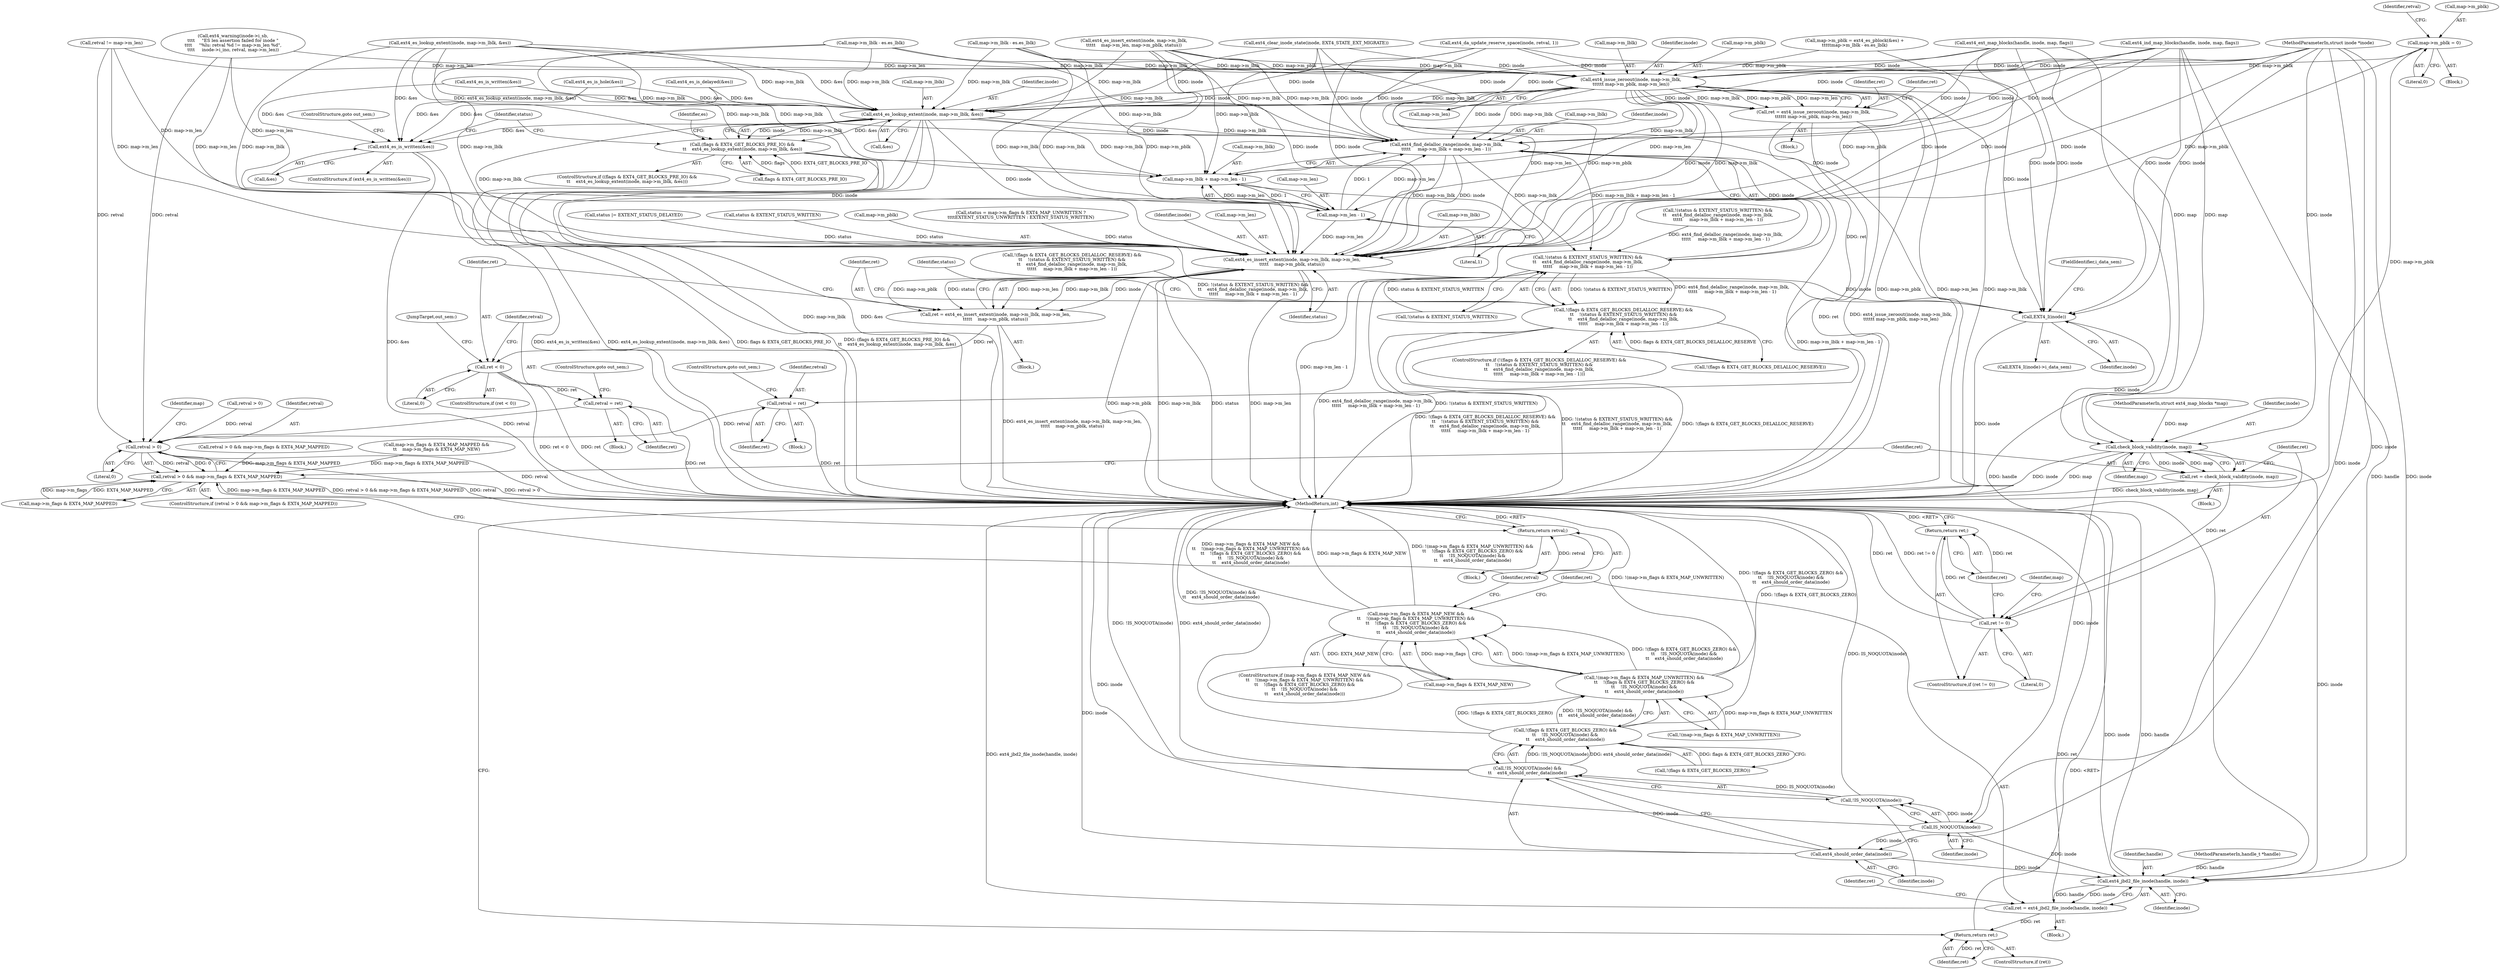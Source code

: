digraph "0_linux_06bd3c36a733ac27962fea7d6f47168841376824@pointer" {
"1000258" [label="(Call,map->m_pblk = 0)"];
"1000584" [label="(Call,ext4_issue_zeroout(inode, map->m_lblk,\n\t\t\t\t\t\t map->m_pblk, map->m_len))"];
"1000582" [label="(Call,ret = ext4_issue_zeroout(inode, map->m_lblk,\n\t\t\t\t\t\t map->m_pblk, map->m_len))"];
"1000598" [label="(Call,retval = ret)"];
"1000690" [label="(Call,retval > 0)"];
"1000689" [label="(Call,retval > 0 && map->m_flags & EXT4_MAP_MAPPED)"];
"1000745" [label="(Return,return retval;)"];
"1000607" [label="(Call,ext4_es_lookup_extent(inode, map->m_lblk, &es))"];
"1000603" [label="(Call,(flags & EXT4_GET_BLOCKS_PRE_IO) &&\n\t\t    ext4_es_lookup_extent(inode, map->m_lblk, &es))"];
"1000616" [label="(Call,ext4_es_is_written(&es))"];
"1000641" [label="(Call,ext4_find_delalloc_range(inode, map->m_lblk,\n\t\t\t\t\t     map->m_lblk + map->m_len - 1))"];
"1000636" [label="(Call,!(status & EXTENT_STATUS_WRITTEN) &&\n\t\t    ext4_find_delalloc_range(inode, map->m_lblk,\n\t\t\t\t\t     map->m_lblk + map->m_len - 1))"];
"1000631" [label="(Call,!(flags & EXT4_GET_BLOCKS_DELALLOC_RESERVE) &&\n\t\t    !(status & EXTENT_STATUS_WRITTEN) &&\n\t\t    ext4_find_delalloc_range(inode, map->m_lblk,\n\t\t\t\t\t     map->m_lblk + map->m_len - 1))"];
"1000660" [label="(Call,ext4_es_insert_extent(inode, map->m_lblk, map->m_len,\n\t\t\t\t\t    map->m_pblk, status))"];
"1000658" [label="(Call,ret = ext4_es_insert_extent(inode, map->m_lblk, map->m_len,\n\t\t\t\t\t    map->m_pblk, status))"];
"1000673" [label="(Call,ret < 0)"];
"1000677" [label="(Call,retval = ret)"];
"1000685" [label="(Call,EXT4_I(inode))"];
"1000701" [label="(Call,check_block_validity(inode, map))"];
"1000699" [label="(Call,ret = check_block_validity(inode, map))"];
"1000705" [label="(Call,ret != 0)"];
"1000708" [label="(Return,return ret;)"];
"1000731" [label="(Call,IS_NOQUOTA(inode))"];
"1000730" [label="(Call,!IS_NOQUOTA(inode))"];
"1000729" [label="(Call,!IS_NOQUOTA(inode) &&\n\t\t    ext4_should_order_data(inode))"];
"1000724" [label="(Call,!(flags & EXT4_GET_BLOCKS_ZERO) &&\n\t\t    !IS_NOQUOTA(inode) &&\n\t\t    ext4_should_order_data(inode))"];
"1000717" [label="(Call,!(map->m_flags & EXT4_MAP_UNWRITTEN) &&\n\t\t    !(flags & EXT4_GET_BLOCKS_ZERO) &&\n\t\t    !IS_NOQUOTA(inode) &&\n\t\t    ext4_should_order_data(inode))"];
"1000711" [label="(Call,map->m_flags & EXT4_MAP_NEW &&\n\t\t    !(map->m_flags & EXT4_MAP_UNWRITTEN) &&\n\t\t    !(flags & EXT4_GET_BLOCKS_ZERO) &&\n\t\t    !IS_NOQUOTA(inode) &&\n\t\t    ext4_should_order_data(inode))"];
"1000733" [label="(Call,ext4_should_order_data(inode))"];
"1000738" [label="(Call,ext4_jbd2_file_inode(handle, inode))"];
"1000736" [label="(Call,ret = ext4_jbd2_file_inode(handle, inode))"];
"1000743" [label="(Return,return ret;)"];
"1000646" [label="(Call,map->m_lblk + map->m_len - 1)"];
"1000650" [label="(Call,map->m_len - 1)"];
"1000177" [label="(Call,ext4_es_lookup_extent(inode, map->m_lblk, &es))"];
"1000660" [label="(Call,ext4_es_insert_extent(inode, map->m_lblk, map->m_len,\n\t\t\t\t\t    map->m_pblk, status))"];
"1000668" [label="(Call,map->m_pblk)"];
"1000651" [label="(Call,map->m_len)"];
"1000597" [label="(Block,)"];
"1000600" [label="(Identifier,ret)"];
"1000745" [label="(Return,return retval;)"];
"1000463" [label="(Call,retval > 0 && map->m_flags & EXT4_MAP_MAPPED)"];
"1000118" [label="(MethodParameterIn,struct ext4_map_blocks *map)"];
"1000706" [label="(Identifier,ret)"];
"1000744" [label="(Identifier,ret)"];
"1000264" [label="(Identifier,retval)"];
"1000406" [label="(Call,ext4_es_insert_extent(inode, map->m_lblk,\n\t\t\t\t\t    map->m_len, map->m_pblk, status))"];
"1000685" [label="(Call,EXT4_I(inode))"];
"1000693" [label="(Call,map->m_flags & EXT4_MAP_MAPPED)"];
"1000642" [label="(Identifier,inode)"];
"1000257" [label="(Block,)"];
"1000731" [label="(Call,IS_NOQUOTA(inode))"];
"1000630" [label="(ControlStructure,if (!(flags & EXT4_GET_BLOCKS_DELALLOC_RESERVE) &&\n\t\t    !(status & EXTENT_STATUS_WRITTEN) &&\n\t\t    ext4_find_delalloc_range(inode, map->m_lblk,\n\t\t\t\t\t     map->m_lblk + map->m_len - 1)))"];
"1000604" [label="(Call,flags & EXT4_GET_BLOCKS_PRE_IO)"];
"1000738" [label="(Call,ext4_jbd2_file_inode(handle, inode))"];
"1000704" [label="(ControlStructure,if (ret != 0))"];
"1000609" [label="(Call,map->m_lblk)"];
"1000689" [label="(Call,retval > 0 && map->m_flags & EXT4_MAP_MAPPED)"];
"1000615" [label="(ControlStructure,if (ext4_es_is_written(&es)))"];
"1000690" [label="(Call,retval > 0)"];
"1000739" [label="(Identifier,handle)"];
"1000710" [label="(ControlStructure,if (map->m_flags & EXT4_MAP_NEW &&\n\t\t    !(map->m_flags & EXT4_MAP_UNWRITTEN) &&\n\t\t    !(flags & EXT4_GET_BLOCKS_ZERO) &&\n\t\t    !IS_NOQUOTA(inode) &&\n\t\t    ext4_should_order_data(inode)))"];
"1000675" [label="(Literal,0)"];
"1000676" [label="(Block,)"];
"1000747" [label="(MethodReturn,int)"];
"1000736" [label="(Call,ret = ext4_jbd2_file_inode(handle, inode))"];
"1000497" [label="(Call,ext4_ext_map_blocks(handle, inode, map, flags))"];
"1000691" [label="(Identifier,retval)"];
"1000225" [label="(Call,map->m_lblk - es.es_lblk)"];
"1000612" [label="(Call,&es)"];
"1000506" [label="(Call,ext4_ind_map_blocks(handle, inode, map, flags))"];
"1000743" [label="(Return,return ret;)"];
"1000662" [label="(Call,map->m_lblk)"];
"1000700" [label="(Identifier,ret)"];
"1000570" [label="(Call,map->m_flags & EXT4_MAP_MAPPED &&\n\t\t    map->m_flags & EXT4_MAP_NEW)"];
"1000116" [label="(MethodParameterIn,handle_t *handle)"];
"1000258" [label="(Call,map->m_pblk = 0)"];
"1000596" [label="(Identifier,ret)"];
"1000679" [label="(Identifier,ret)"];
"1000732" [label="(Identifier,inode)"];
"1000681" [label="(JumpTarget,out_sem:)"];
"1000194" [label="(Call,map->m_pblk = ext4_es_pblock(&es) +\n\t\t\t\t\tmap->m_lblk - es.es_lblk)"];
"1000734" [label="(Identifier,inode)"];
"1000541" [label="(Block,)"];
"1000740" [label="(Identifier,inode)"];
"1000678" [label="(Identifier,retval)"];
"1000671" [label="(Identifier,status)"];
"1000592" [label="(Call,map->m_len)"];
"1000632" [label="(Call,!(flags & EXT4_GET_BLOCKS_DELALLOC_RESERVE))"];
"1000677" [label="(Call,retval = ret)"];
"1000120" [label="(Block,)"];
"1000699" [label="(Call,ret = check_block_validity(inode, map))"];
"1000659" [label="(Identifier,ret)"];
"1000259" [label="(Call,map->m_pblk)"];
"1000672" [label="(ControlStructure,if (ret < 0))"];
"1000117" [label="(MethodParameterIn,struct inode *inode)"];
"1000692" [label="(Literal,0)"];
"1000382" [label="(Call,!(status & EXTENT_STATUS_WRITTEN) &&\n\t\t    ext4_find_delalloc_range(inode, map->m_lblk,\n\t\t\t\t\t     map->m_lblk + map->m_len - 1))"];
"1000741" [label="(ControlStructure,if (ret))"];
"1000733" [label="(Call,ext4_should_order_data(inode))"];
"1000742" [label="(Identifier,ret)"];
"1000656" [label="(Identifier,status)"];
"1000586" [label="(Call,map->m_lblk)"];
"1000643" [label="(Call,map->m_lblk)"];
"1000582" [label="(Call,ret = ext4_issue_zeroout(inode, map->m_lblk,\n\t\t\t\t\t\t map->m_pblk, map->m_len))"];
"1000655" [label="(Call,status |= EXTENT_STATUS_DELAYED)"];
"1000705" [label="(Call,ret != 0)"];
"1000737" [label="(Identifier,ret)"];
"1000718" [label="(Call,!(map->m_flags & EXT4_MAP_UNWRITTEN))"];
"1000254" [label="(Call,ext4_es_is_hole(&es))"];
"1000636" [label="(Call,!(status & EXTENT_STATUS_WRITTEN) &&\n\t\t    ext4_find_delalloc_range(inode, map->m_lblk,\n\t\t\t\t\t     map->m_lblk + map->m_len - 1))"];
"1000709" [label="(Identifier,ret)"];
"1000585" [label="(Identifier,inode)"];
"1000641" [label="(Call,ext4_find_delalloc_range(inode, map->m_lblk,\n\t\t\t\t\t     map->m_lblk + map->m_len - 1))"];
"1000730" [label="(Call,!IS_NOQUOTA(inode))"];
"1000583" [label="(Identifier,ret)"];
"1000711" [label="(Call,map->m_flags & EXT4_MAP_NEW &&\n\t\t    !(map->m_flags & EXT4_MAP_UNWRITTEN) &&\n\t\t    !(flags & EXT4_GET_BLOCKS_ZERO) &&\n\t\t    !IS_NOQUOTA(inode) &&\n\t\t    ext4_should_order_data(inode))"];
"1000638" [label="(Call,status & EXTENT_STATUS_WRITTEN)"];
"1000695" [label="(Identifier,map)"];
"1000746" [label="(Identifier,retval)"];
"1000377" [label="(Call,!(flags & EXT4_GET_BLOCKS_DELALLOC_RESERVE) &&\n\t\t    !(status & EXTENT_STATUS_WRITTEN) &&\n\t\t    ext4_find_delalloc_range(inode, map->m_lblk,\n\t\t\t\t\t     map->m_lblk + map->m_len - 1))"];
"1000647" [label="(Call,map->m_lblk)"];
"1000269" [label="(Call,map->m_lblk - es.es_lblk)"];
"1000620" [label="(Call,status = map->m_flags & EXT4_MAP_UNWRITTEN ?\n\t\t\t\tEXTENT_STATUS_UNWRITTEN : EXTENT_STATUS_WRITTEN)"];
"1000687" [label="(FieldIdentifier,i_data_sem)"];
"1000658" [label="(Call,ret = ext4_es_insert_extent(inode, map->m_lblk, map->m_len,\n\t\t\t\t\t    map->m_pblk, status))"];
"1000650" [label="(Call,map->m_len - 1)"];
"1000619" [label="(ControlStructure,goto out_sem;)"];
"1000522" [label="(Call,ext4_clear_inode_state(inode, EXT4_STATE_EXT_MIGRATE))"];
"1000654" [label="(Literal,1)"];
"1000607" [label="(Call,ext4_es_lookup_extent(inode, map->m_lblk, &es))"];
"1000538" [label="(Call,retval > 0)"];
"1000661" [label="(Identifier,inode)"];
"1000545" [label="(Call,retval != map->m_len)"];
"1000665" [label="(Call,map->m_len)"];
"1000617" [label="(Call,&es)"];
"1000725" [label="(Call,!(flags & EXT4_GET_BLOCKS_ZERO))"];
"1000602" [label="(ControlStructure,if ((flags & EXT4_GET_BLOCKS_PRE_IO) &&\n\t\t    ext4_es_lookup_extent(inode, map->m_lblk, &es)))"];
"1000684" [label="(Call,EXT4_I(inode)->i_data_sem)"];
"1000262" [label="(Literal,0)"];
"1000603" [label="(Call,(flags & EXT4_GET_BLOCKS_PRE_IO) &&\n\t\t    ext4_es_lookup_extent(inode, map->m_lblk, &es))"];
"1000646" [label="(Call,map->m_lblk + map->m_len - 1)"];
"1000598" [label="(Call,retval = ret)"];
"1000599" [label="(Identifier,retval)"];
"1000703" [label="(Identifier,map)"];
"1000589" [label="(Call,map->m_pblk)"];
"1000584" [label="(Call,ext4_issue_zeroout(inode, map->m_lblk,\n\t\t\t\t\t\t map->m_pblk, map->m_len))"];
"1000608" [label="(Identifier,inode)"];
"1000724" [label="(Call,!(flags & EXT4_GET_BLOCKS_ZERO) &&\n\t\t    !IS_NOQUOTA(inode) &&\n\t\t    ext4_should_order_data(inode))"];
"1000581" [label="(Block,)"];
"1000714" [label="(Identifier,map)"];
"1000708" [label="(Return,return ret;)"];
"1000712" [label="(Call,map->m_flags & EXT4_MAP_NEW)"];
"1000686" [label="(Identifier,inode)"];
"1000251" [label="(Call,ext4_es_is_delayed(&es))"];
"1000707" [label="(Literal,0)"];
"1000214" [label="(Call,ext4_es_is_written(&es))"];
"1000618" [label="(Identifier,es)"];
"1000601" [label="(ControlStructure,goto out_sem;)"];
"1000680" [label="(ControlStructure,goto out_sem;)"];
"1000735" [label="(Block,)"];
"1000621" [label="(Identifier,status)"];
"1000674" [label="(Identifier,ret)"];
"1000717" [label="(Call,!(map->m_flags & EXT4_MAP_UNWRITTEN) &&\n\t\t    !(flags & EXT4_GET_BLOCKS_ZERO) &&\n\t\t    !IS_NOQUOTA(inode) &&\n\t\t    ext4_should_order_data(inode))"];
"1000616" [label="(Call,ext4_es_is_written(&es))"];
"1000551" [label="(Call,ext4_warning(inode->i_sb,\n\t\t\t\t     \"ES len assertion failed for inode \"\n\t\t\t\t     \"%lu: retval %d != map->m_len %d\",\n\t\t\t\t     inode->i_ino, retval, map->m_len))"];
"1000698" [label="(Block,)"];
"1000631" [label="(Call,!(flags & EXT4_GET_BLOCKS_DELALLOC_RESERVE) &&\n\t\t    !(status & EXTENT_STATUS_WRITTEN) &&\n\t\t    ext4_find_delalloc_range(inode, map->m_lblk,\n\t\t\t\t\t     map->m_lblk + map->m_len - 1))"];
"1000701" [label="(Call,check_block_validity(inode, map))"];
"1000702" [label="(Identifier,inode)"];
"1000673" [label="(Call,ret < 0)"];
"1000688" [label="(ControlStructure,if (retval > 0 && map->m_flags & EXT4_MAP_MAPPED))"];
"1000637" [label="(Call,!(status & EXTENT_STATUS_WRITTEN))"];
"1000729" [label="(Call,!IS_NOQUOTA(inode) &&\n\t\t    ext4_should_order_data(inode))"];
"1000533" [label="(Call,ext4_da_update_reserve_space(inode, retval, 1))"];
"1000258" -> "1000257"  [label="AST: "];
"1000258" -> "1000262"  [label="CFG: "];
"1000259" -> "1000258"  [label="AST: "];
"1000262" -> "1000258"  [label="AST: "];
"1000264" -> "1000258"  [label="CFG: "];
"1000258" -> "1000747"  [label="DDG: map->m_pblk"];
"1000258" -> "1000584"  [label="DDG: map->m_pblk"];
"1000258" -> "1000660"  [label="DDG: map->m_pblk"];
"1000584" -> "1000582"  [label="AST: "];
"1000584" -> "1000592"  [label="CFG: "];
"1000585" -> "1000584"  [label="AST: "];
"1000586" -> "1000584"  [label="AST: "];
"1000589" -> "1000584"  [label="AST: "];
"1000592" -> "1000584"  [label="AST: "];
"1000582" -> "1000584"  [label="CFG: "];
"1000584" -> "1000747"  [label="DDG: map->m_pblk"];
"1000584" -> "1000747"  [label="DDG: map->m_len"];
"1000584" -> "1000747"  [label="DDG: map->m_lblk"];
"1000584" -> "1000582"  [label="DDG: inode"];
"1000584" -> "1000582"  [label="DDG: map->m_lblk"];
"1000584" -> "1000582"  [label="DDG: map->m_pblk"];
"1000584" -> "1000582"  [label="DDG: map->m_len"];
"1000497" -> "1000584"  [label="DDG: inode"];
"1000533" -> "1000584"  [label="DDG: inode"];
"1000522" -> "1000584"  [label="DDG: inode"];
"1000506" -> "1000584"  [label="DDG: inode"];
"1000117" -> "1000584"  [label="DDG: inode"];
"1000177" -> "1000584"  [label="DDG: map->m_lblk"];
"1000225" -> "1000584"  [label="DDG: map->m_lblk"];
"1000406" -> "1000584"  [label="DDG: map->m_lblk"];
"1000406" -> "1000584"  [label="DDG: map->m_pblk"];
"1000269" -> "1000584"  [label="DDG: map->m_lblk"];
"1000194" -> "1000584"  [label="DDG: map->m_pblk"];
"1000551" -> "1000584"  [label="DDG: map->m_len"];
"1000545" -> "1000584"  [label="DDG: map->m_len"];
"1000584" -> "1000607"  [label="DDG: inode"];
"1000584" -> "1000607"  [label="DDG: map->m_lblk"];
"1000584" -> "1000641"  [label="DDG: inode"];
"1000584" -> "1000641"  [label="DDG: map->m_lblk"];
"1000584" -> "1000646"  [label="DDG: map->m_lblk"];
"1000584" -> "1000650"  [label="DDG: map->m_len"];
"1000584" -> "1000660"  [label="DDG: inode"];
"1000584" -> "1000660"  [label="DDG: map->m_lblk"];
"1000584" -> "1000660"  [label="DDG: map->m_len"];
"1000584" -> "1000660"  [label="DDG: map->m_pblk"];
"1000584" -> "1000685"  [label="DDG: inode"];
"1000582" -> "1000581"  [label="AST: "];
"1000583" -> "1000582"  [label="AST: "];
"1000596" -> "1000582"  [label="CFG: "];
"1000582" -> "1000747"  [label="DDG: ret"];
"1000582" -> "1000747"  [label="DDG: ext4_issue_zeroout(inode, map->m_lblk,\n\t\t\t\t\t\t map->m_pblk, map->m_len)"];
"1000582" -> "1000598"  [label="DDG: ret"];
"1000598" -> "1000597"  [label="AST: "];
"1000598" -> "1000600"  [label="CFG: "];
"1000599" -> "1000598"  [label="AST: "];
"1000600" -> "1000598"  [label="AST: "];
"1000601" -> "1000598"  [label="CFG: "];
"1000598" -> "1000747"  [label="DDG: ret"];
"1000598" -> "1000690"  [label="DDG: retval"];
"1000690" -> "1000689"  [label="AST: "];
"1000690" -> "1000692"  [label="CFG: "];
"1000691" -> "1000690"  [label="AST: "];
"1000692" -> "1000690"  [label="AST: "];
"1000695" -> "1000690"  [label="CFG: "];
"1000689" -> "1000690"  [label="CFG: "];
"1000690" -> "1000747"  [label="DDG: retval"];
"1000690" -> "1000689"  [label="DDG: retval"];
"1000690" -> "1000689"  [label="DDG: 0"];
"1000677" -> "1000690"  [label="DDG: retval"];
"1000545" -> "1000690"  [label="DDG: retval"];
"1000551" -> "1000690"  [label="DDG: retval"];
"1000538" -> "1000690"  [label="DDG: retval"];
"1000690" -> "1000745"  [label="DDG: retval"];
"1000689" -> "1000688"  [label="AST: "];
"1000689" -> "1000693"  [label="CFG: "];
"1000693" -> "1000689"  [label="AST: "];
"1000700" -> "1000689"  [label="CFG: "];
"1000746" -> "1000689"  [label="CFG: "];
"1000689" -> "1000747"  [label="DDG: map->m_flags & EXT4_MAP_MAPPED"];
"1000689" -> "1000747"  [label="DDG: retval > 0 && map->m_flags & EXT4_MAP_MAPPED"];
"1000689" -> "1000747"  [label="DDG: retval > 0"];
"1000693" -> "1000689"  [label="DDG: map->m_flags"];
"1000693" -> "1000689"  [label="DDG: EXT4_MAP_MAPPED"];
"1000570" -> "1000689"  [label="DDG: map->m_flags & EXT4_MAP_MAPPED"];
"1000463" -> "1000689"  [label="DDG: map->m_flags & EXT4_MAP_MAPPED"];
"1000745" -> "1000120"  [label="AST: "];
"1000745" -> "1000746"  [label="CFG: "];
"1000746" -> "1000745"  [label="AST: "];
"1000747" -> "1000745"  [label="CFG: "];
"1000745" -> "1000747"  [label="DDG: <RET>"];
"1000746" -> "1000745"  [label="DDG: retval"];
"1000607" -> "1000603"  [label="AST: "];
"1000607" -> "1000612"  [label="CFG: "];
"1000608" -> "1000607"  [label="AST: "];
"1000609" -> "1000607"  [label="AST: "];
"1000612" -> "1000607"  [label="AST: "];
"1000603" -> "1000607"  [label="CFG: "];
"1000607" -> "1000747"  [label="DDG: map->m_lblk"];
"1000607" -> "1000747"  [label="DDG: &es"];
"1000607" -> "1000603"  [label="DDG: inode"];
"1000607" -> "1000603"  [label="DDG: map->m_lblk"];
"1000607" -> "1000603"  [label="DDG: &es"];
"1000497" -> "1000607"  [label="DDG: inode"];
"1000533" -> "1000607"  [label="DDG: inode"];
"1000522" -> "1000607"  [label="DDG: inode"];
"1000506" -> "1000607"  [label="DDG: inode"];
"1000117" -> "1000607"  [label="DDG: inode"];
"1000177" -> "1000607"  [label="DDG: map->m_lblk"];
"1000177" -> "1000607"  [label="DDG: &es"];
"1000225" -> "1000607"  [label="DDG: map->m_lblk"];
"1000406" -> "1000607"  [label="DDG: map->m_lblk"];
"1000269" -> "1000607"  [label="DDG: map->m_lblk"];
"1000254" -> "1000607"  [label="DDG: &es"];
"1000251" -> "1000607"  [label="DDG: &es"];
"1000214" -> "1000607"  [label="DDG: &es"];
"1000607" -> "1000616"  [label="DDG: &es"];
"1000607" -> "1000641"  [label="DDG: inode"];
"1000607" -> "1000641"  [label="DDG: map->m_lblk"];
"1000607" -> "1000646"  [label="DDG: map->m_lblk"];
"1000607" -> "1000660"  [label="DDG: inode"];
"1000607" -> "1000660"  [label="DDG: map->m_lblk"];
"1000607" -> "1000685"  [label="DDG: inode"];
"1000603" -> "1000602"  [label="AST: "];
"1000603" -> "1000604"  [label="CFG: "];
"1000604" -> "1000603"  [label="AST: "];
"1000618" -> "1000603"  [label="CFG: "];
"1000621" -> "1000603"  [label="CFG: "];
"1000603" -> "1000747"  [label="DDG: ext4_es_lookup_extent(inode, map->m_lblk, &es)"];
"1000603" -> "1000747"  [label="DDG: flags & EXT4_GET_BLOCKS_PRE_IO"];
"1000603" -> "1000747"  [label="DDG: (flags & EXT4_GET_BLOCKS_PRE_IO) &&\n\t\t    ext4_es_lookup_extent(inode, map->m_lblk, &es)"];
"1000604" -> "1000603"  [label="DDG: flags"];
"1000604" -> "1000603"  [label="DDG: EXT4_GET_BLOCKS_PRE_IO"];
"1000177" -> "1000603"  [label="DDG: ext4_es_lookup_extent(inode, map->m_lblk, &es)"];
"1000616" -> "1000615"  [label="AST: "];
"1000616" -> "1000617"  [label="CFG: "];
"1000617" -> "1000616"  [label="AST: "];
"1000619" -> "1000616"  [label="CFG: "];
"1000621" -> "1000616"  [label="CFG: "];
"1000616" -> "1000747"  [label="DDG: &es"];
"1000616" -> "1000747"  [label="DDG: ext4_es_is_written(&es)"];
"1000177" -> "1000616"  [label="DDG: &es"];
"1000254" -> "1000616"  [label="DDG: &es"];
"1000251" -> "1000616"  [label="DDG: &es"];
"1000214" -> "1000616"  [label="DDG: &es"];
"1000641" -> "1000636"  [label="AST: "];
"1000641" -> "1000646"  [label="CFG: "];
"1000642" -> "1000641"  [label="AST: "];
"1000643" -> "1000641"  [label="AST: "];
"1000646" -> "1000641"  [label="AST: "];
"1000636" -> "1000641"  [label="CFG: "];
"1000641" -> "1000747"  [label="DDG: map->m_lblk + map->m_len - 1"];
"1000641" -> "1000636"  [label="DDG: inode"];
"1000641" -> "1000636"  [label="DDG: map->m_lblk"];
"1000641" -> "1000636"  [label="DDG: map->m_lblk + map->m_len - 1"];
"1000497" -> "1000641"  [label="DDG: inode"];
"1000533" -> "1000641"  [label="DDG: inode"];
"1000522" -> "1000641"  [label="DDG: inode"];
"1000506" -> "1000641"  [label="DDG: inode"];
"1000117" -> "1000641"  [label="DDG: inode"];
"1000177" -> "1000641"  [label="DDG: map->m_lblk"];
"1000225" -> "1000641"  [label="DDG: map->m_lblk"];
"1000406" -> "1000641"  [label="DDG: map->m_lblk"];
"1000269" -> "1000641"  [label="DDG: map->m_lblk"];
"1000650" -> "1000641"  [label="DDG: map->m_len"];
"1000650" -> "1000641"  [label="DDG: 1"];
"1000641" -> "1000660"  [label="DDG: inode"];
"1000641" -> "1000660"  [label="DDG: map->m_lblk"];
"1000636" -> "1000631"  [label="AST: "];
"1000636" -> "1000637"  [label="CFG: "];
"1000637" -> "1000636"  [label="AST: "];
"1000631" -> "1000636"  [label="CFG: "];
"1000636" -> "1000747"  [label="DDG: ext4_find_delalloc_range(inode, map->m_lblk,\n\t\t\t\t\t     map->m_lblk + map->m_len - 1)"];
"1000636" -> "1000747"  [label="DDG: !(status & EXTENT_STATUS_WRITTEN)"];
"1000636" -> "1000631"  [label="DDG: !(status & EXTENT_STATUS_WRITTEN)"];
"1000636" -> "1000631"  [label="DDG: ext4_find_delalloc_range(inode, map->m_lblk,\n\t\t\t\t\t     map->m_lblk + map->m_len - 1)"];
"1000637" -> "1000636"  [label="DDG: status & EXTENT_STATUS_WRITTEN"];
"1000382" -> "1000636"  [label="DDG: ext4_find_delalloc_range(inode, map->m_lblk,\n\t\t\t\t\t     map->m_lblk + map->m_len - 1)"];
"1000631" -> "1000630"  [label="AST: "];
"1000631" -> "1000632"  [label="CFG: "];
"1000632" -> "1000631"  [label="AST: "];
"1000656" -> "1000631"  [label="CFG: "];
"1000659" -> "1000631"  [label="CFG: "];
"1000631" -> "1000747"  [label="DDG: !(flags & EXT4_GET_BLOCKS_DELALLOC_RESERVE)"];
"1000631" -> "1000747"  [label="DDG: !(flags & EXT4_GET_BLOCKS_DELALLOC_RESERVE) &&\n\t\t    !(status & EXTENT_STATUS_WRITTEN) &&\n\t\t    ext4_find_delalloc_range(inode, map->m_lblk,\n\t\t\t\t\t     map->m_lblk + map->m_len - 1)"];
"1000631" -> "1000747"  [label="DDG: !(status & EXTENT_STATUS_WRITTEN) &&\n\t\t    ext4_find_delalloc_range(inode, map->m_lblk,\n\t\t\t\t\t     map->m_lblk + map->m_len - 1)"];
"1000632" -> "1000631"  [label="DDG: flags & EXT4_GET_BLOCKS_DELALLOC_RESERVE"];
"1000377" -> "1000631"  [label="DDG: !(status & EXTENT_STATUS_WRITTEN) &&\n\t\t    ext4_find_delalloc_range(inode, map->m_lblk,\n\t\t\t\t\t     map->m_lblk + map->m_len - 1)"];
"1000660" -> "1000658"  [label="AST: "];
"1000660" -> "1000671"  [label="CFG: "];
"1000661" -> "1000660"  [label="AST: "];
"1000662" -> "1000660"  [label="AST: "];
"1000665" -> "1000660"  [label="AST: "];
"1000668" -> "1000660"  [label="AST: "];
"1000671" -> "1000660"  [label="AST: "];
"1000658" -> "1000660"  [label="CFG: "];
"1000660" -> "1000747"  [label="DDG: map->m_pblk"];
"1000660" -> "1000747"  [label="DDG: map->m_lblk"];
"1000660" -> "1000747"  [label="DDG: status"];
"1000660" -> "1000747"  [label="DDG: map->m_len"];
"1000660" -> "1000658"  [label="DDG: map->m_len"];
"1000660" -> "1000658"  [label="DDG: map->m_lblk"];
"1000660" -> "1000658"  [label="DDG: inode"];
"1000660" -> "1000658"  [label="DDG: map->m_pblk"];
"1000660" -> "1000658"  [label="DDG: status"];
"1000497" -> "1000660"  [label="DDG: inode"];
"1000533" -> "1000660"  [label="DDG: inode"];
"1000522" -> "1000660"  [label="DDG: inode"];
"1000506" -> "1000660"  [label="DDG: inode"];
"1000117" -> "1000660"  [label="DDG: inode"];
"1000177" -> "1000660"  [label="DDG: map->m_lblk"];
"1000225" -> "1000660"  [label="DDG: map->m_lblk"];
"1000406" -> "1000660"  [label="DDG: map->m_lblk"];
"1000406" -> "1000660"  [label="DDG: map->m_pblk"];
"1000269" -> "1000660"  [label="DDG: map->m_lblk"];
"1000551" -> "1000660"  [label="DDG: map->m_len"];
"1000650" -> "1000660"  [label="DDG: map->m_len"];
"1000545" -> "1000660"  [label="DDG: map->m_len"];
"1000194" -> "1000660"  [label="DDG: map->m_pblk"];
"1000655" -> "1000660"  [label="DDG: status"];
"1000638" -> "1000660"  [label="DDG: status"];
"1000620" -> "1000660"  [label="DDG: status"];
"1000660" -> "1000685"  [label="DDG: inode"];
"1000658" -> "1000541"  [label="AST: "];
"1000659" -> "1000658"  [label="AST: "];
"1000674" -> "1000658"  [label="CFG: "];
"1000658" -> "1000747"  [label="DDG: ext4_es_insert_extent(inode, map->m_lblk, map->m_len,\n\t\t\t\t\t    map->m_pblk, status)"];
"1000658" -> "1000673"  [label="DDG: ret"];
"1000673" -> "1000672"  [label="AST: "];
"1000673" -> "1000675"  [label="CFG: "];
"1000674" -> "1000673"  [label="AST: "];
"1000675" -> "1000673"  [label="AST: "];
"1000678" -> "1000673"  [label="CFG: "];
"1000681" -> "1000673"  [label="CFG: "];
"1000673" -> "1000747"  [label="DDG: ret"];
"1000673" -> "1000747"  [label="DDG: ret < 0"];
"1000673" -> "1000677"  [label="DDG: ret"];
"1000677" -> "1000676"  [label="AST: "];
"1000677" -> "1000679"  [label="CFG: "];
"1000678" -> "1000677"  [label="AST: "];
"1000679" -> "1000677"  [label="AST: "];
"1000680" -> "1000677"  [label="CFG: "];
"1000677" -> "1000747"  [label="DDG: ret"];
"1000685" -> "1000684"  [label="AST: "];
"1000685" -> "1000686"  [label="CFG: "];
"1000686" -> "1000685"  [label="AST: "];
"1000687" -> "1000685"  [label="CFG: "];
"1000685" -> "1000747"  [label="DDG: inode"];
"1000497" -> "1000685"  [label="DDG: inode"];
"1000533" -> "1000685"  [label="DDG: inode"];
"1000522" -> "1000685"  [label="DDG: inode"];
"1000506" -> "1000685"  [label="DDG: inode"];
"1000117" -> "1000685"  [label="DDG: inode"];
"1000685" -> "1000701"  [label="DDG: inode"];
"1000701" -> "1000699"  [label="AST: "];
"1000701" -> "1000703"  [label="CFG: "];
"1000702" -> "1000701"  [label="AST: "];
"1000703" -> "1000701"  [label="AST: "];
"1000699" -> "1000701"  [label="CFG: "];
"1000701" -> "1000747"  [label="DDG: inode"];
"1000701" -> "1000747"  [label="DDG: map"];
"1000701" -> "1000699"  [label="DDG: inode"];
"1000701" -> "1000699"  [label="DDG: map"];
"1000117" -> "1000701"  [label="DDG: inode"];
"1000506" -> "1000701"  [label="DDG: map"];
"1000497" -> "1000701"  [label="DDG: map"];
"1000118" -> "1000701"  [label="DDG: map"];
"1000701" -> "1000731"  [label="DDG: inode"];
"1000701" -> "1000738"  [label="DDG: inode"];
"1000699" -> "1000698"  [label="AST: "];
"1000700" -> "1000699"  [label="AST: "];
"1000706" -> "1000699"  [label="CFG: "];
"1000699" -> "1000747"  [label="DDG: check_block_validity(inode, map)"];
"1000699" -> "1000705"  [label="DDG: ret"];
"1000705" -> "1000704"  [label="AST: "];
"1000705" -> "1000707"  [label="CFG: "];
"1000706" -> "1000705"  [label="AST: "];
"1000707" -> "1000705"  [label="AST: "];
"1000709" -> "1000705"  [label="CFG: "];
"1000714" -> "1000705"  [label="CFG: "];
"1000705" -> "1000747"  [label="DDG: ret"];
"1000705" -> "1000747"  [label="DDG: ret != 0"];
"1000705" -> "1000708"  [label="DDG: ret"];
"1000708" -> "1000704"  [label="AST: "];
"1000708" -> "1000709"  [label="CFG: "];
"1000709" -> "1000708"  [label="AST: "];
"1000747" -> "1000708"  [label="CFG: "];
"1000708" -> "1000747"  [label="DDG: <RET>"];
"1000709" -> "1000708"  [label="DDG: ret"];
"1000731" -> "1000730"  [label="AST: "];
"1000731" -> "1000732"  [label="CFG: "];
"1000732" -> "1000731"  [label="AST: "];
"1000730" -> "1000731"  [label="CFG: "];
"1000731" -> "1000747"  [label="DDG: inode"];
"1000731" -> "1000730"  [label="DDG: inode"];
"1000117" -> "1000731"  [label="DDG: inode"];
"1000731" -> "1000733"  [label="DDG: inode"];
"1000731" -> "1000738"  [label="DDG: inode"];
"1000730" -> "1000729"  [label="AST: "];
"1000734" -> "1000730"  [label="CFG: "];
"1000729" -> "1000730"  [label="CFG: "];
"1000730" -> "1000747"  [label="DDG: IS_NOQUOTA(inode)"];
"1000730" -> "1000729"  [label="DDG: IS_NOQUOTA(inode)"];
"1000729" -> "1000724"  [label="AST: "];
"1000729" -> "1000733"  [label="CFG: "];
"1000733" -> "1000729"  [label="AST: "];
"1000724" -> "1000729"  [label="CFG: "];
"1000729" -> "1000747"  [label="DDG: !IS_NOQUOTA(inode)"];
"1000729" -> "1000747"  [label="DDG: ext4_should_order_data(inode)"];
"1000729" -> "1000724"  [label="DDG: !IS_NOQUOTA(inode)"];
"1000729" -> "1000724"  [label="DDG: ext4_should_order_data(inode)"];
"1000733" -> "1000729"  [label="DDG: inode"];
"1000724" -> "1000717"  [label="AST: "];
"1000724" -> "1000725"  [label="CFG: "];
"1000725" -> "1000724"  [label="AST: "];
"1000717" -> "1000724"  [label="CFG: "];
"1000724" -> "1000747"  [label="DDG: !IS_NOQUOTA(inode) &&\n\t\t    ext4_should_order_data(inode)"];
"1000724" -> "1000747"  [label="DDG: !(flags & EXT4_GET_BLOCKS_ZERO)"];
"1000724" -> "1000717"  [label="DDG: !(flags & EXT4_GET_BLOCKS_ZERO)"];
"1000724" -> "1000717"  [label="DDG: !IS_NOQUOTA(inode) &&\n\t\t    ext4_should_order_data(inode)"];
"1000725" -> "1000724"  [label="DDG: flags & EXT4_GET_BLOCKS_ZERO"];
"1000717" -> "1000711"  [label="AST: "];
"1000717" -> "1000718"  [label="CFG: "];
"1000718" -> "1000717"  [label="AST: "];
"1000711" -> "1000717"  [label="CFG: "];
"1000717" -> "1000747"  [label="DDG: !(flags & EXT4_GET_BLOCKS_ZERO) &&\n\t\t    !IS_NOQUOTA(inode) &&\n\t\t    ext4_should_order_data(inode)"];
"1000717" -> "1000747"  [label="DDG: !(map->m_flags & EXT4_MAP_UNWRITTEN)"];
"1000717" -> "1000711"  [label="DDG: !(map->m_flags & EXT4_MAP_UNWRITTEN)"];
"1000717" -> "1000711"  [label="DDG: !(flags & EXT4_GET_BLOCKS_ZERO) &&\n\t\t    !IS_NOQUOTA(inode) &&\n\t\t    ext4_should_order_data(inode)"];
"1000718" -> "1000717"  [label="DDG: map->m_flags & EXT4_MAP_UNWRITTEN"];
"1000711" -> "1000710"  [label="AST: "];
"1000711" -> "1000712"  [label="CFG: "];
"1000712" -> "1000711"  [label="AST: "];
"1000737" -> "1000711"  [label="CFG: "];
"1000746" -> "1000711"  [label="CFG: "];
"1000711" -> "1000747"  [label="DDG: map->m_flags & EXT4_MAP_NEW &&\n\t\t    !(map->m_flags & EXT4_MAP_UNWRITTEN) &&\n\t\t    !(flags & EXT4_GET_BLOCKS_ZERO) &&\n\t\t    !IS_NOQUOTA(inode) &&\n\t\t    ext4_should_order_data(inode)"];
"1000711" -> "1000747"  [label="DDG: map->m_flags & EXT4_MAP_NEW"];
"1000711" -> "1000747"  [label="DDG: !(map->m_flags & EXT4_MAP_UNWRITTEN) &&\n\t\t    !(flags & EXT4_GET_BLOCKS_ZERO) &&\n\t\t    !IS_NOQUOTA(inode) &&\n\t\t    ext4_should_order_data(inode)"];
"1000712" -> "1000711"  [label="DDG: map->m_flags"];
"1000712" -> "1000711"  [label="DDG: EXT4_MAP_NEW"];
"1000733" -> "1000734"  [label="CFG: "];
"1000734" -> "1000733"  [label="AST: "];
"1000733" -> "1000747"  [label="DDG: inode"];
"1000117" -> "1000733"  [label="DDG: inode"];
"1000733" -> "1000738"  [label="DDG: inode"];
"1000738" -> "1000736"  [label="AST: "];
"1000738" -> "1000740"  [label="CFG: "];
"1000739" -> "1000738"  [label="AST: "];
"1000740" -> "1000738"  [label="AST: "];
"1000736" -> "1000738"  [label="CFG: "];
"1000738" -> "1000747"  [label="DDG: handle"];
"1000738" -> "1000747"  [label="DDG: inode"];
"1000738" -> "1000736"  [label="DDG: handle"];
"1000738" -> "1000736"  [label="DDG: inode"];
"1000497" -> "1000738"  [label="DDG: handle"];
"1000506" -> "1000738"  [label="DDG: handle"];
"1000116" -> "1000738"  [label="DDG: handle"];
"1000117" -> "1000738"  [label="DDG: inode"];
"1000736" -> "1000735"  [label="AST: "];
"1000737" -> "1000736"  [label="AST: "];
"1000742" -> "1000736"  [label="CFG: "];
"1000736" -> "1000747"  [label="DDG: ext4_jbd2_file_inode(handle, inode)"];
"1000736" -> "1000747"  [label="DDG: ret"];
"1000736" -> "1000743"  [label="DDG: ret"];
"1000743" -> "1000741"  [label="AST: "];
"1000743" -> "1000744"  [label="CFG: "];
"1000744" -> "1000743"  [label="AST: "];
"1000747" -> "1000743"  [label="CFG: "];
"1000743" -> "1000747"  [label="DDG: <RET>"];
"1000744" -> "1000743"  [label="DDG: ret"];
"1000646" -> "1000650"  [label="CFG: "];
"1000647" -> "1000646"  [label="AST: "];
"1000650" -> "1000646"  [label="AST: "];
"1000646" -> "1000747"  [label="DDG: map->m_len - 1"];
"1000177" -> "1000646"  [label="DDG: map->m_lblk"];
"1000225" -> "1000646"  [label="DDG: map->m_lblk"];
"1000406" -> "1000646"  [label="DDG: map->m_lblk"];
"1000269" -> "1000646"  [label="DDG: map->m_lblk"];
"1000650" -> "1000646"  [label="DDG: map->m_len"];
"1000650" -> "1000646"  [label="DDG: 1"];
"1000650" -> "1000654"  [label="CFG: "];
"1000651" -> "1000650"  [label="AST: "];
"1000654" -> "1000650"  [label="AST: "];
"1000551" -> "1000650"  [label="DDG: map->m_len"];
"1000545" -> "1000650"  [label="DDG: map->m_len"];
}
